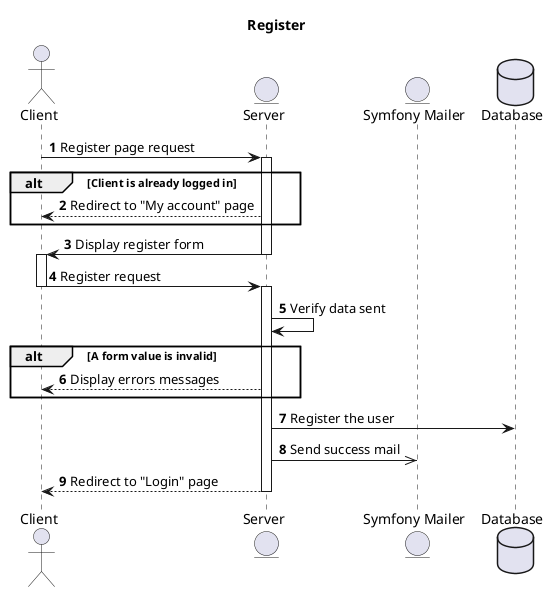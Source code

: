 @startuml

title Register
autonumber

actor Client
entity Server
entity "Symfony Mailer" as SymfonyMailer
Database Database

Client -> Server : Register page request

activate Server

alt Client is already logged in
    Server --> Client : Redirect to "My account" page
end

Server -> Client : Display register form

deactivate Server

activate Client

Client -> Server : Register request

deactivate Client

activate Server

Server -> Server : Verify data sent

alt A form value is invalid
    Server --> Client : Display errors messages
end

Server -> Database : Register the user
Server ->> SymfonyMailer : Send success mail

Server --> Client : Redirect to "Login" page

deactivate Server

@enduml
